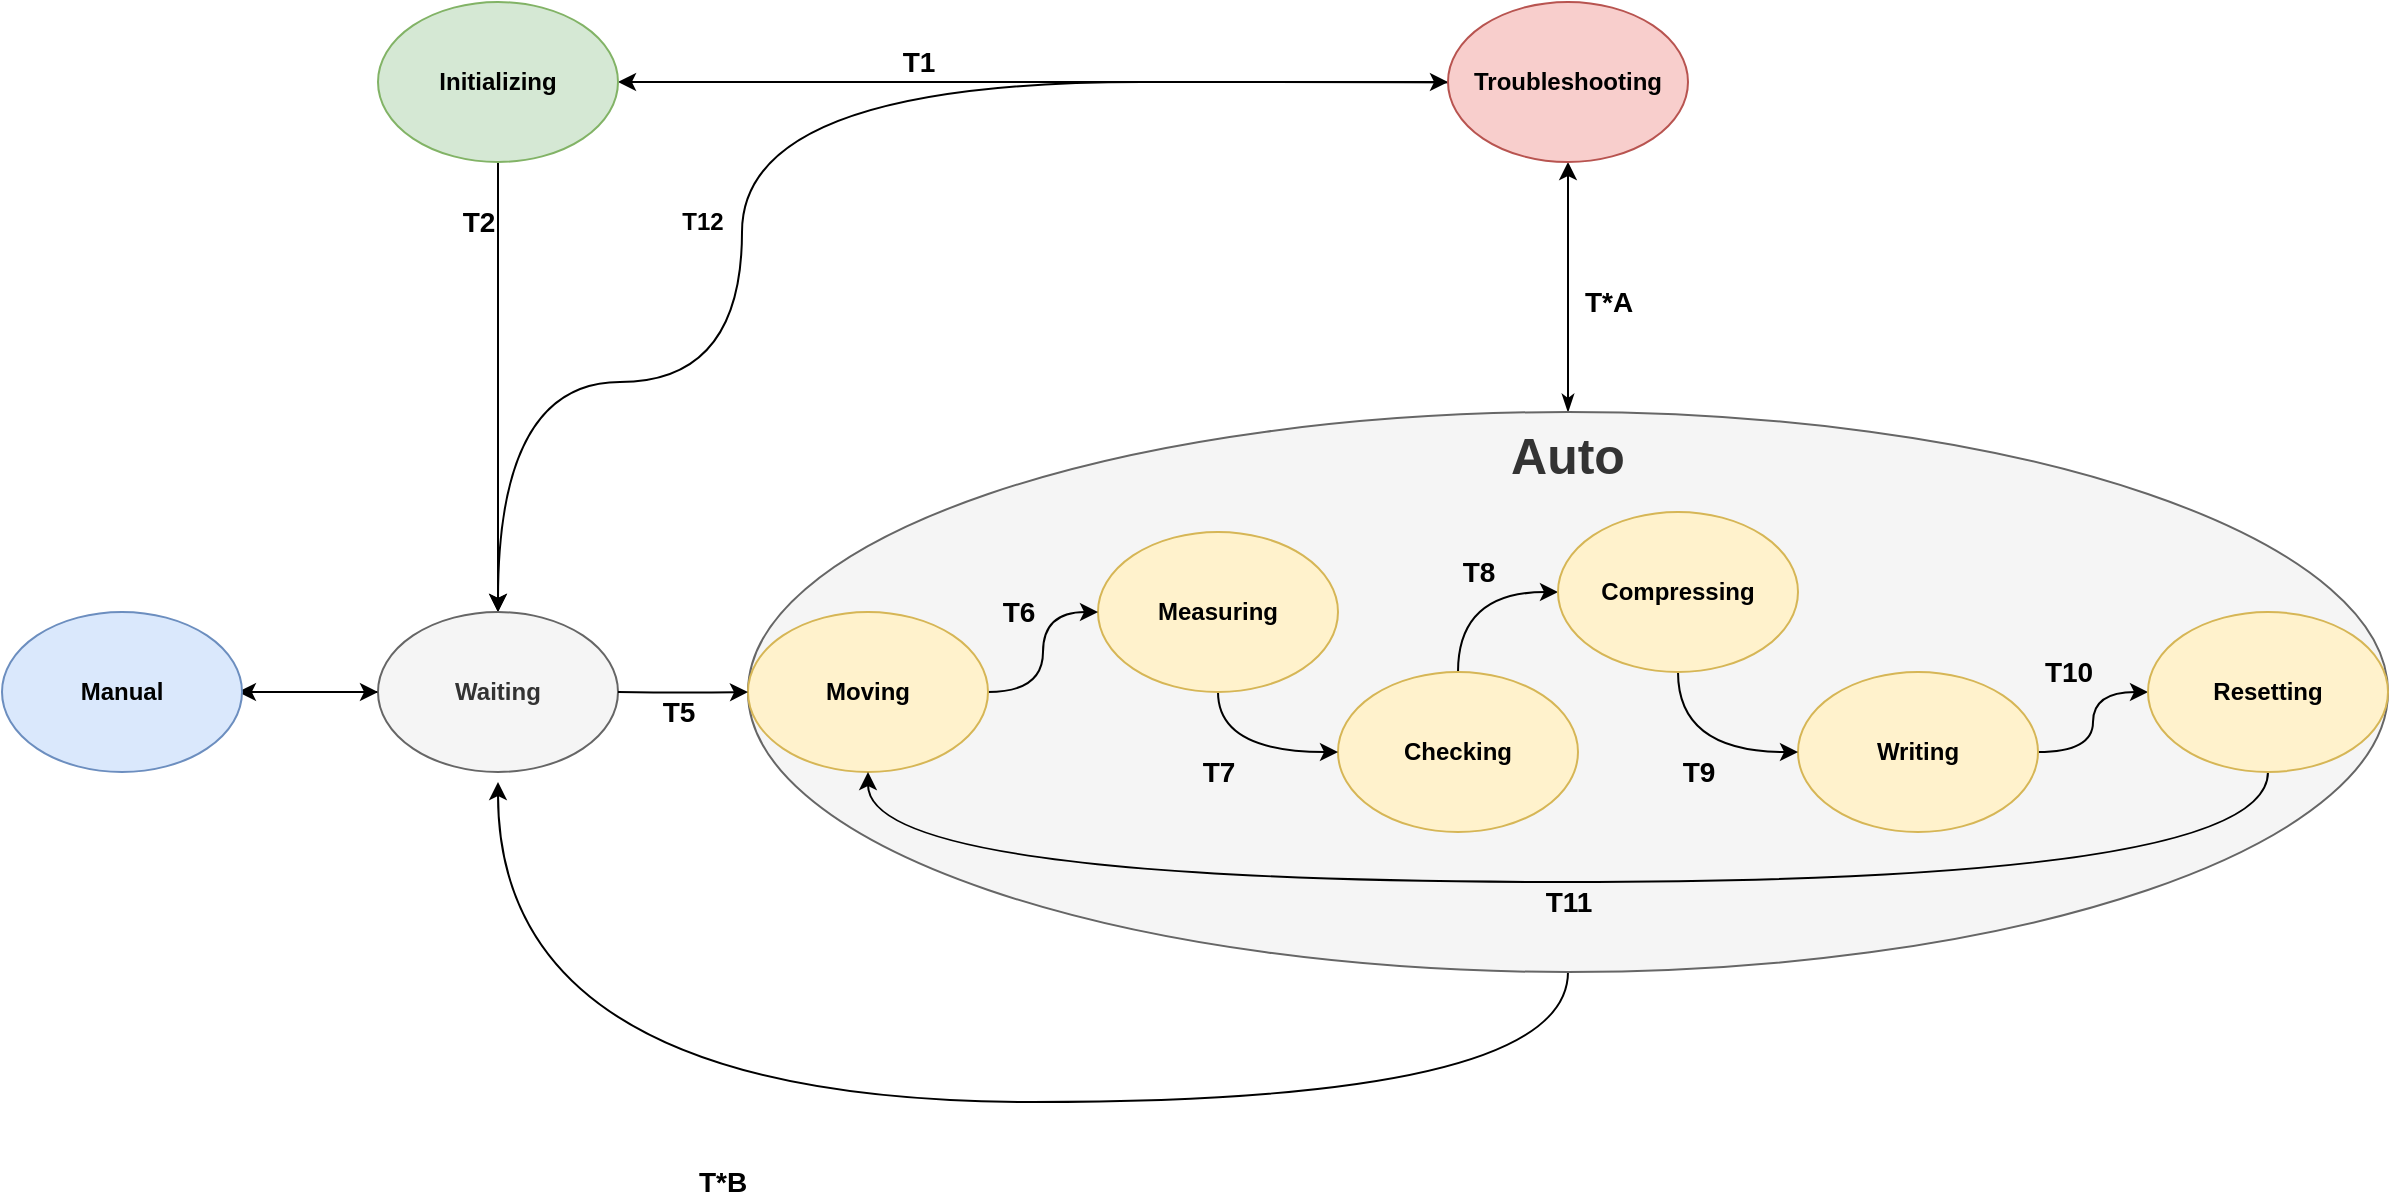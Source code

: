 <mxfile version="14.6.13" type="device"><diagram id="_STn9Pd23f0O8OnffpOl" name="Page-1"><mxGraphModel dx="2522" dy="862" grid="1" gridSize="10" guides="1" tooltips="1" connect="0" arrows="1" fold="1" page="1" pageScale="1" pageWidth="1100" pageHeight="850" math="0" shadow="0"><root><mxCell id="0"/><mxCell id="1" parent="0"/><mxCell id="TclN76Cg1HD_B9w8PGFI-1" style="edgeStyle=orthogonalEdgeStyle;orthogonalLoop=1;jettySize=auto;html=1;startArrow=classic;startFill=1;curved=1;" parent="1" source="N1F0GWJp2WTzkOJW3o7O-3" edge="1"><mxGeometry relative="1" as="geometry"><mxPoint x="650" y="162" as="targetPoint"/><Array as="points"><mxPoint x="260" y="310"/><mxPoint x="260" y="160"/><mxPoint x="660" y="160"/><mxPoint x="660" y="162"/></Array></mxGeometry></mxCell><mxCell id="N1F0GWJp2WTzkOJW3o7O-31" style="edgeStyle=orthogonalEdgeStyle;curved=1;orthogonalLoop=1;jettySize=auto;html=1;entryX=0.5;entryY=1;entryDx=0;entryDy=0;startArrow=classicThin;startFill=1;" parent="1" source="N1F0GWJp2WTzkOJW3o7O-30" target="N1F0GWJp2WTzkOJW3o7O-2" edge="1"><mxGeometry relative="1" as="geometry"/></mxCell><mxCell id="xY3R8kkREQ_ENtgXtWQ--1" style="edgeStyle=orthogonalEdgeStyle;orthogonalLoop=1;jettySize=auto;html=1;curved=1;entryX=0.5;entryY=1.063;entryDx=0;entryDy=0;entryPerimeter=0;" parent="1" source="N1F0GWJp2WTzkOJW3o7O-30" target="N1F0GWJp2WTzkOJW3o7O-3" edge="1"><mxGeometry relative="1" as="geometry"><Array as="points"><mxPoint x="673" y="670"/><mxPoint x="138" y="670"/></Array><mxPoint x="138" y="510" as="targetPoint"/></mxGeometry></mxCell><mxCell id="N1F0GWJp2WTzkOJW3o7O-30" value="Auto" style="ellipse;whiteSpace=wrap;html=1;fillColor=#f5f5f5;verticalAlign=top;fontStyle=1;fontSize=25;strokeColor=#666666;fontColor=#333333;" parent="1" vertex="1"><mxGeometry x="263" y="325" width="820" height="280" as="geometry"/></mxCell><mxCell id="N1F0GWJp2WTzkOJW3o7O-34" style="edgeStyle=orthogonalEdgeStyle;curved=1;orthogonalLoop=1;jettySize=auto;html=1;entryX=0;entryY=0.5;entryDx=0;entryDy=0;startArrow=classic;startFill=1;" parent="1" source="N1F0GWJp2WTzkOJW3o7O-1" target="N1F0GWJp2WTzkOJW3o7O-2" edge="1"><mxGeometry relative="1" as="geometry"/></mxCell><mxCell id="N1F0GWJp2WTzkOJW3o7O-36" style="edgeStyle=orthogonalEdgeStyle;curved=1;orthogonalLoop=1;jettySize=auto;html=1;entryX=0.5;entryY=0;entryDx=0;entryDy=0;" parent="1" source="N1F0GWJp2WTzkOJW3o7O-1" target="N1F0GWJp2WTzkOJW3o7O-3" edge="1"><mxGeometry relative="1" as="geometry"/></mxCell><mxCell id="N1F0GWJp2WTzkOJW3o7O-1" value="Initializing" style="ellipse;whiteSpace=wrap;html=1;fontStyle=1;fillColor=#d5e8d4;strokeColor=#82b366;" parent="1" vertex="1"><mxGeometry x="78" y="120" width="120" height="80" as="geometry"/></mxCell><mxCell id="N1F0GWJp2WTzkOJW3o7O-2" value="Troubleshooting" style="ellipse;whiteSpace=wrap;html=1;fontStyle=1;fillColor=#f8cecc;strokeColor=#b85450;" parent="1" vertex="1"><mxGeometry x="613" y="120" width="120" height="80" as="geometry"/></mxCell><mxCell id="CT1l1UnctLSnwowvpDO4-2" style="edgeStyle=orthogonalEdgeStyle;rounded=0;orthogonalLoop=1;jettySize=auto;html=1;entryX=0.983;entryY=0.5;entryDx=0;entryDy=0;entryPerimeter=0;" edge="1" parent="1" source="N1F0GWJp2WTzkOJW3o7O-3" target="CT1l1UnctLSnwowvpDO4-1"><mxGeometry relative="1" as="geometry"/></mxCell><mxCell id="N1F0GWJp2WTzkOJW3o7O-3" value="Waiting" style="ellipse;whiteSpace=wrap;html=1;fontStyle=1;fillColor=#f5f5f5;strokeColor=#666666;fontColor=#333333;" parent="1" vertex="1"><mxGeometry x="78" y="425" width="120" height="80" as="geometry"/></mxCell><mxCell id="N1F0GWJp2WTzkOJW3o7O-46" style="edgeStyle=orthogonalEdgeStyle;curved=1;orthogonalLoop=1;jettySize=auto;html=1;entryX=0;entryY=0.5;entryDx=0;entryDy=0;" parent="1" source="N1F0GWJp2WTzkOJW3o7O-4" target="N1F0GWJp2WTzkOJW3o7O-10" edge="1"><mxGeometry relative="1" as="geometry"/></mxCell><mxCell id="N1F0GWJp2WTzkOJW3o7O-4" value="Writing" style="ellipse;whiteSpace=wrap;html=1;fontStyle=1;fillColor=#fff2cc;strokeColor=#d6b656;" parent="1" vertex="1"><mxGeometry x="788" y="455" width="120" height="80" as="geometry"/></mxCell><mxCell id="N1F0GWJp2WTzkOJW3o7O-44" style="edgeStyle=orthogonalEdgeStyle;curved=1;orthogonalLoop=1;jettySize=auto;html=1;entryX=0;entryY=0.5;entryDx=0;entryDy=0;" parent="1" source="N1F0GWJp2WTzkOJW3o7O-5" target="N1F0GWJp2WTzkOJW3o7O-9" edge="1"><mxGeometry relative="1" as="geometry"><Array as="points"><mxPoint x="618" y="415"/></Array></mxGeometry></mxCell><mxCell id="N1F0GWJp2WTzkOJW3o7O-5" value="Checking" style="ellipse;whiteSpace=wrap;html=1;fontStyle=1;fillColor=#fff2cc;strokeColor=#d6b656;" parent="1" vertex="1"><mxGeometry x="558" y="455" width="120" height="80" as="geometry"/></mxCell><mxCell id="N1F0GWJp2WTzkOJW3o7O-41" style="edgeStyle=orthogonalEdgeStyle;curved=1;orthogonalLoop=1;jettySize=auto;html=1;entryX=0;entryY=0.5;entryDx=0;entryDy=0;" parent="1" source="N1F0GWJp2WTzkOJW3o7O-6" target="N1F0GWJp2WTzkOJW3o7O-5" edge="1"><mxGeometry relative="1" as="geometry"/></mxCell><mxCell id="N1F0GWJp2WTzkOJW3o7O-6" value="Measuring" style="ellipse;whiteSpace=wrap;html=1;fontStyle=1;fillColor=#fff2cc;strokeColor=#d6b656;" parent="1" vertex="1"><mxGeometry x="438" y="385" width="120" height="80" as="geometry"/></mxCell><mxCell id="N1F0GWJp2WTzkOJW3o7O-40" style="edgeStyle=orthogonalEdgeStyle;curved=1;orthogonalLoop=1;jettySize=auto;html=1;entryX=0;entryY=0.5;entryDx=0;entryDy=0;" parent="1" source="N1F0GWJp2WTzkOJW3o7O-7" target="N1F0GWJp2WTzkOJW3o7O-6" edge="1"><mxGeometry relative="1" as="geometry"/></mxCell><mxCell id="N1F0GWJp2WTzkOJW3o7O-7" value="Moving" style="ellipse;whiteSpace=wrap;html=1;fontStyle=1;fillColor=#fff2cc;strokeColor=#d6b656;" parent="1" vertex="1"><mxGeometry x="263" y="425" width="120" height="80" as="geometry"/></mxCell><mxCell id="N1F0GWJp2WTzkOJW3o7O-35" style="edgeStyle=orthogonalEdgeStyle;curved=1;orthogonalLoop=1;jettySize=auto;html=1;entryX=0;entryY=0.5;entryDx=0;entryDy=0;" parent="1" target="N1F0GWJp2WTzkOJW3o7O-7" edge="1"><mxGeometry relative="1" as="geometry"><mxPoint x="198" y="465" as="sourcePoint"/></mxGeometry></mxCell><mxCell id="N1F0GWJp2WTzkOJW3o7O-45" style="edgeStyle=orthogonalEdgeStyle;curved=1;orthogonalLoop=1;jettySize=auto;html=1;entryX=0;entryY=0.5;entryDx=0;entryDy=0;" parent="1" source="N1F0GWJp2WTzkOJW3o7O-9" target="N1F0GWJp2WTzkOJW3o7O-4" edge="1"><mxGeometry relative="1" as="geometry"/></mxCell><mxCell id="N1F0GWJp2WTzkOJW3o7O-9" value="Compressing" style="ellipse;whiteSpace=wrap;html=1;fontStyle=1;fillColor=#fff2cc;strokeColor=#d6b656;" parent="1" vertex="1"><mxGeometry x="668" y="375" width="120" height="80" as="geometry"/></mxCell><mxCell id="gipDCyiXgNw134iXagru-1" style="edgeStyle=orthogonalEdgeStyle;orthogonalLoop=1;jettySize=auto;html=1;entryX=0.5;entryY=1;entryDx=0;entryDy=0;curved=1;" parent="1" source="N1F0GWJp2WTzkOJW3o7O-10" target="N1F0GWJp2WTzkOJW3o7O-7" edge="1"><mxGeometry relative="1" as="geometry"><Array as="points"><mxPoint x="1023" y="560"/><mxPoint x="323" y="560"/></Array></mxGeometry></mxCell><mxCell id="N1F0GWJp2WTzkOJW3o7O-10" value="Resetting" style="ellipse;whiteSpace=wrap;html=1;fontStyle=1;fillColor=#fff2cc;strokeColor=#d6b656;" parent="1" vertex="1"><mxGeometry x="963" y="425" width="120" height="80" as="geometry"/></mxCell><mxCell id="N1F0GWJp2WTzkOJW3o7O-49" value="T1" style="text;html=1;align=center;verticalAlign=middle;resizable=0;points=[];autosize=1;strokeColor=none;fontStyle=1;fontSize=14;" parent="1" vertex="1"><mxGeometry x="333" y="140" width="30" height="20" as="geometry"/></mxCell><mxCell id="N1F0GWJp2WTzkOJW3o7O-50" value="T2" style="text;html=1;align=center;verticalAlign=middle;resizable=0;points=[];autosize=1;strokeColor=none;fontStyle=1;fontSize=14;" parent="1" vertex="1"><mxGeometry x="113" y="220" width="30" height="20" as="geometry"/></mxCell><mxCell id="N1F0GWJp2WTzkOJW3o7O-53" value="T*A" style="text;html=1;align=center;verticalAlign=middle;resizable=0;points=[];autosize=1;strokeColor=none;fontStyle=1;fontSize=14;" parent="1" vertex="1"><mxGeometry x="673" y="260" width="40" height="20" as="geometry"/></mxCell><mxCell id="N1F0GWJp2WTzkOJW3o7O-54" value="T*B" style="text;html=1;align=center;verticalAlign=middle;resizable=0;points=[];autosize=1;strokeColor=none;fontStyle=1;fontSize=14;" parent="1" vertex="1"><mxGeometry x="230" y="700" width="40" height="20" as="geometry"/></mxCell><mxCell id="N1F0GWJp2WTzkOJW3o7O-55" value="T5" style="text;html=1;align=center;verticalAlign=middle;resizable=0;points=[];autosize=1;strokeColor=none;fontStyle=1;fontSize=14;" parent="1" vertex="1"><mxGeometry x="213" y="465" width="30" height="20" as="geometry"/></mxCell><mxCell id="N1F0GWJp2WTzkOJW3o7O-56" value="T6" style="text;html=1;align=center;verticalAlign=middle;resizable=0;points=[];autosize=1;strokeColor=none;fontStyle=1;fontSize=14;" parent="1" vertex="1"><mxGeometry x="383" y="415" width="30" height="20" as="geometry"/></mxCell><mxCell id="N1F0GWJp2WTzkOJW3o7O-57" value="T7" style="text;html=1;align=center;verticalAlign=middle;resizable=0;points=[];autosize=1;strokeColor=none;fontStyle=1;fontSize=14;" parent="1" vertex="1"><mxGeometry x="483" y="495" width="30" height="20" as="geometry"/></mxCell><mxCell id="N1F0GWJp2WTzkOJW3o7O-58" value="T8" style="text;html=1;align=center;verticalAlign=middle;resizable=0;points=[];autosize=1;strokeColor=none;fontStyle=1;fontSize=14;" parent="1" vertex="1"><mxGeometry x="613" y="395" width="30" height="20" as="geometry"/></mxCell><mxCell id="N1F0GWJp2WTzkOJW3o7O-59" value="T9" style="text;html=1;align=center;verticalAlign=middle;resizable=0;points=[];autosize=1;strokeColor=none;fontStyle=1;fontSize=14;" parent="1" vertex="1"><mxGeometry x="723" y="495" width="30" height="20" as="geometry"/></mxCell><mxCell id="N1F0GWJp2WTzkOJW3o7O-60" value="T10" style="text;html=1;align=center;verticalAlign=middle;resizable=0;points=[];autosize=1;strokeColor=none;fontStyle=1;fontSize=14;" parent="1" vertex="1"><mxGeometry x="903" y="445" width="40" height="20" as="geometry"/></mxCell><mxCell id="gipDCyiXgNw134iXagru-2" value="T11" style="text;html=1;align=center;verticalAlign=middle;resizable=0;points=[];autosize=1;strokeColor=none;fontStyle=1;fontSize=14;" parent="1" vertex="1"><mxGeometry x="653" y="560" width="40" height="20" as="geometry"/></mxCell><mxCell id="TclN76Cg1HD_B9w8PGFI-2" value="T12" style="text;html=1;align=center;verticalAlign=middle;resizable=0;points=[];autosize=1;strokeColor=none;fontStyle=1" parent="1" vertex="1"><mxGeometry x="220" y="220" width="40" height="20" as="geometry"/></mxCell><mxCell id="CT1l1UnctLSnwowvpDO4-3" style="edgeStyle=orthogonalEdgeStyle;rounded=0;orthogonalLoop=1;jettySize=auto;html=1;" edge="1" parent="1" source="CT1l1UnctLSnwowvpDO4-1" target="N1F0GWJp2WTzkOJW3o7O-3"><mxGeometry relative="1" as="geometry"/></mxCell><mxCell id="CT1l1UnctLSnwowvpDO4-1" value="&lt;b&gt;Manual&lt;/b&gt;" style="ellipse;whiteSpace=wrap;html=1;fillColor=#dae8fc;strokeColor=#6c8ebf;" vertex="1" parent="1"><mxGeometry x="-110" y="425" width="120" height="80" as="geometry"/></mxCell></root></mxGraphModel></diagram></mxfile>